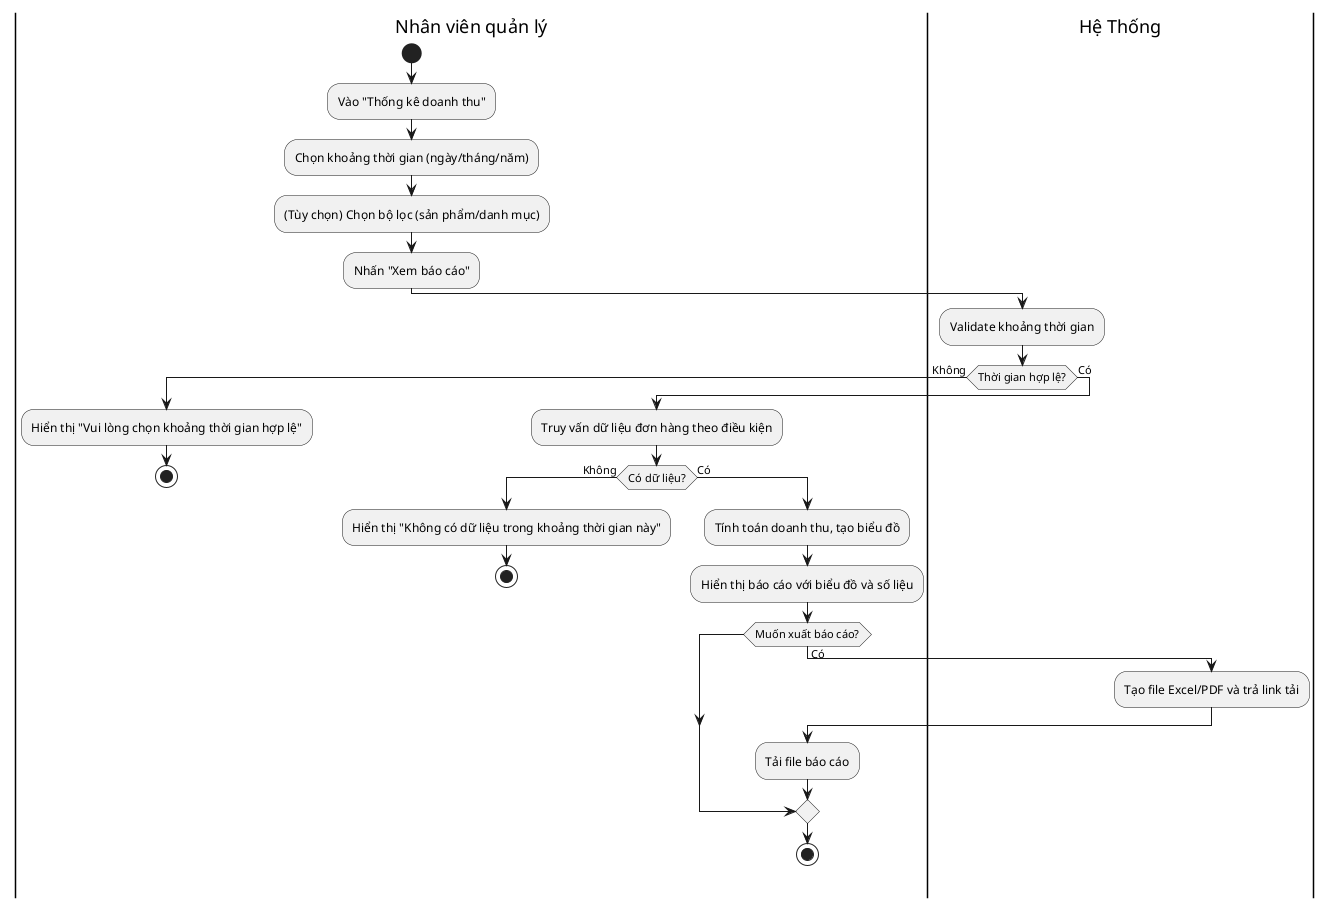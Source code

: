 @startuml thong-ke-doanh-thu
' skinparam swimlaneWidth same
' skinparam swimlaneWrapTitle false
' skinparam activity {
'   BackgroundColor LightBlue
'   BorderColor Black
'   FontName Arial
' }

|Nhân viên quản lý|
start
:Vào "Thống kê doanh thu";
:Chọn khoảng thời gian (ngày/tháng/năm);
:(Tùy chọn) Chọn bộ lọc (sản phẩm/danh mục);
:Nhấn "Xem báo cáo";
|Hệ Thống|
:Validate khoảng thời gian;
if (Thời gian hợp lệ?) then (Không)
  |Nhân viên quản lý|
  :Hiển thị "Vui lòng chọn khoảng thời gian hợp lệ";
  stop
else (Có)
  :Truy vấn dữ liệu đơn hàng theo điều kiện;
  if (Có dữ liệu?) then (Không)
    |Nhân viên quản lý|
    :Hiển thị "Không có dữ liệu trong khoảng thời gian này";
    stop
  else (Có)
    :Tính toán doanh thu, tạo biểu đồ;
    |Nhân viên quản lý|
    :Hiển thị báo cáo với biểu đồ và số liệu;
    if (Muốn xuất báo cáo?) then (Có)
      |Hệ Thống|
      :Tạo file Excel/PDF và trả link tải;
      |Nhân viên quản lý|
      :Tải file báo cáo;
    endif
    stop
  endif
endif
@enduml
